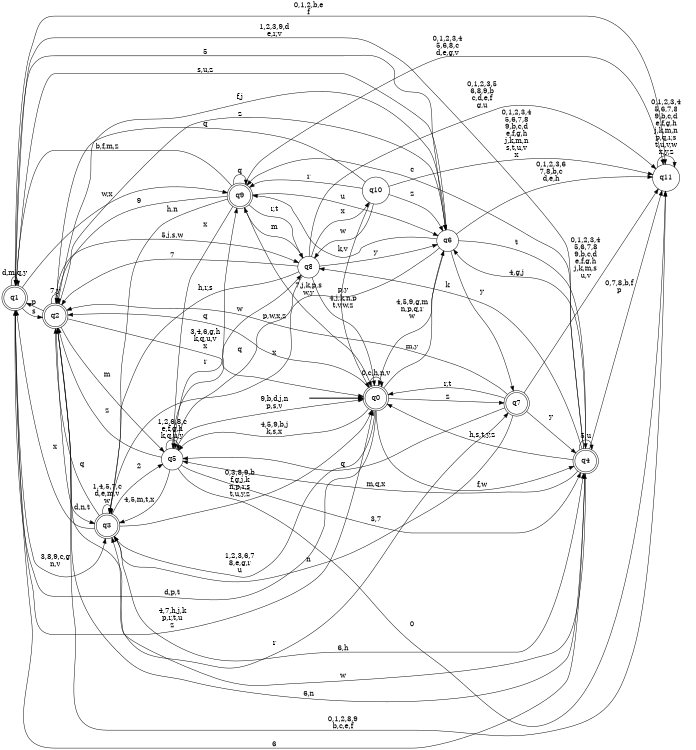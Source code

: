 digraph BlueStar {
__start0 [style = invis, shape = none, label = "", width = 0, height = 0];

rankdir=LR;
size="8,5";

s0 [style="rounded,filled", color="black", fillcolor="white" shape="doublecircle", label="q0"];
s1 [style="rounded,filled", color="black", fillcolor="white" shape="doublecircle", label="q1"];
s2 [style="rounded,filled", color="black", fillcolor="white" shape="doublecircle", label="q2"];
s3 [style="rounded,filled", color="black", fillcolor="white" shape="doublecircle", label="q3"];
s4 [style="rounded,filled", color="black", fillcolor="white" shape="doublecircle", label="q4"];
s5 [style="filled", color="black", fillcolor="white" shape="circle", label="q5"];
s6 [style="filled", color="black", fillcolor="white" shape="circle", label="q6"];
s7 [style="rounded,filled", color="black", fillcolor="white" shape="doublecircle", label="q7"];
s8 [style="filled", color="black", fillcolor="white" shape="circle", label="q8"];
s9 [style="rounded,filled", color="black", fillcolor="white" shape="doublecircle", label="q9"];
s10 [style="filled", color="black", fillcolor="white" shape="circle", label="q10"];
s11 [style="filled", color="black", fillcolor="white" shape="circle", label="q11"];
subgraph cluster_main { 
	graph [pad=".75", ranksep="0.15", nodesep="0.15"];
	 style=invis; 
	__start0 -> s0 [penwidth=2];
}
s0 -> s0 [label="0,c,h,n,v"];
s0 -> s1 [label="d,p,t"];
s0 -> s2 [label="q"];
s0 -> s3 [label="1,2,3,6,7\n8,e,g,r\nu"];
s0 -> s4 [label="f,w"];
s0 -> s5 [label="4,5,9,b,j\nk,s,x"];
s0 -> s6 [label="m,y"];
s0 -> s7 [label="z"];
s1 -> s0 [label="4,7,h,j,k\np,r,t,u\nz"];
s1 -> s1 [label="d,m,q,y"];
s1 -> s2 [label="s"];
s1 -> s3 [label="3,8,9,c,g\nn,v"];
s1 -> s4 [label="6"];
s1 -> s6 [label="5"];
s1 -> s9 [label="w,x"];
s1 -> s11 [label="0,1,2,b,e\nf"];
s2 -> s0 [label="3,4,6,g,h\nk,q,u,v\nx"];
s2 -> s1 [label="p"];
s2 -> s2 [label="7,y"];
s2 -> s3 [label="d,n,t"];
s2 -> s5 [label="m"];
s2 -> s6 [label="z"];
s2 -> s7 [label="r"];
s2 -> s8 [label="5,j,s,w"];
s2 -> s11 [label="0,1,2,8,9\nb,c,e,f"];
s3 -> s0 [label="0,3,8,9,b\nf,g,j,k\nn,p,r,s\nt,u,y,z"];
s3 -> s1 [label="x"];
s3 -> s2 [label="q"];
s3 -> s3 [label="1,4,5,7,c\nd,e,m,v\nw"];
s3 -> s4 [label="6,h"];
s3 -> s5 [label="2"];
s4 -> s0 [label="h,s,t,y,z"];
s4 -> s1 [label="1,2,3,9,d\ne,r,v"];
s4 -> s2 [label="6,n"];
s4 -> s3 [label="w"];
s4 -> s4 [label="5,u"];
s4 -> s5 [label="m,q,x"];
s4 -> s6 [label="4,g,j"];
s4 -> s8 [label="k"];
s4 -> s9 [label="c"];
s4 -> s11 [label="0,7,8,b,f\np"];
s5 -> s0 [label="9,b,d,j,n\np,s,v"];
s5 -> s2 [label="z"];
s5 -> s3 [label="4,5,m,t,x"];
s5 -> s4 [label="3,7"];
s5 -> s5 [label="1,2,6,8,c\ne,f,g,h\nk,q,u,y"];
s5 -> s8 [label="w"];
s5 -> s9 [label="r"];
s5 -> s11 [label="0"];
s6 -> s0 [label="4,5,9,g,m\nn,p,q,r\nw"];
s6 -> s1 [label="s,u,z"];
s6 -> s2 [label="f,j"];
s6 -> s3 [label="x"];
s6 -> s4 [label="t"];
s6 -> s7 [label="y"];
s6 -> s9 [label="k,v"];
s6 -> s11 [label="0,1,2,3,6\n7,8,b,c\nd,e,h"];
s7 -> s0 [label="r,t"];
s7 -> s2 [label="p,w,x,z"];
s7 -> s3 [label="n"];
s7 -> s4 [label="y"];
s7 -> s5 [label="q"];
s7 -> s11 [label="0,1,2,3,4\n5,6,7,8\n9,b,c,d\ne,f,g,h\nj,k,m,s\nu,v"];
s8 -> s0 [label="4,j,k,n,p\nt,v,w,z"];
s8 -> s2 [label="7"];
s8 -> s3 [label="h,r,s"];
s8 -> s5 [label="q"];
s8 -> s6 [label="y"];
s8 -> s9 [label="m"];
s8 -> s10 [label="x"];
s8 -> s11 [label="0,1,2,3,5\n6,8,9,b\nc,d,e,f\ng,u"];
s9 -> s0 [label="7,j,k,p,s\nw,y"];
s9 -> s1 [label="b,f,m,z"];
s9 -> s2 [label="9"];
s9 -> s3 [label="h,n"];
s9 -> s5 [label="x"];
s9 -> s6 [label="u"];
s9 -> s8 [label="r,t"];
s9 -> s9 [label="q"];
s9 -> s11 [label="0,1,2,3,4\n5,6,8,c\nd,e,g,v"];
s10 -> s0 [label="p,y"];
s10 -> s2 [label="q"];
s10 -> s6 [label="z"];
s10 -> s8 [label="w"];
s10 -> s9 [label="r"];
s10 -> s11 [label="0,1,2,3,4\n5,6,7,8\n9,b,c,d\ne,f,g,h\nj,k,m,n\ns,t,u,v\nx"];
s11 -> s11 [label="0,1,2,3,4\n5,6,7,8\n9,b,c,d\ne,f,g,h\nj,k,m,n\np,q,r,s\nt,u,v,w\nx,y,z"];

}